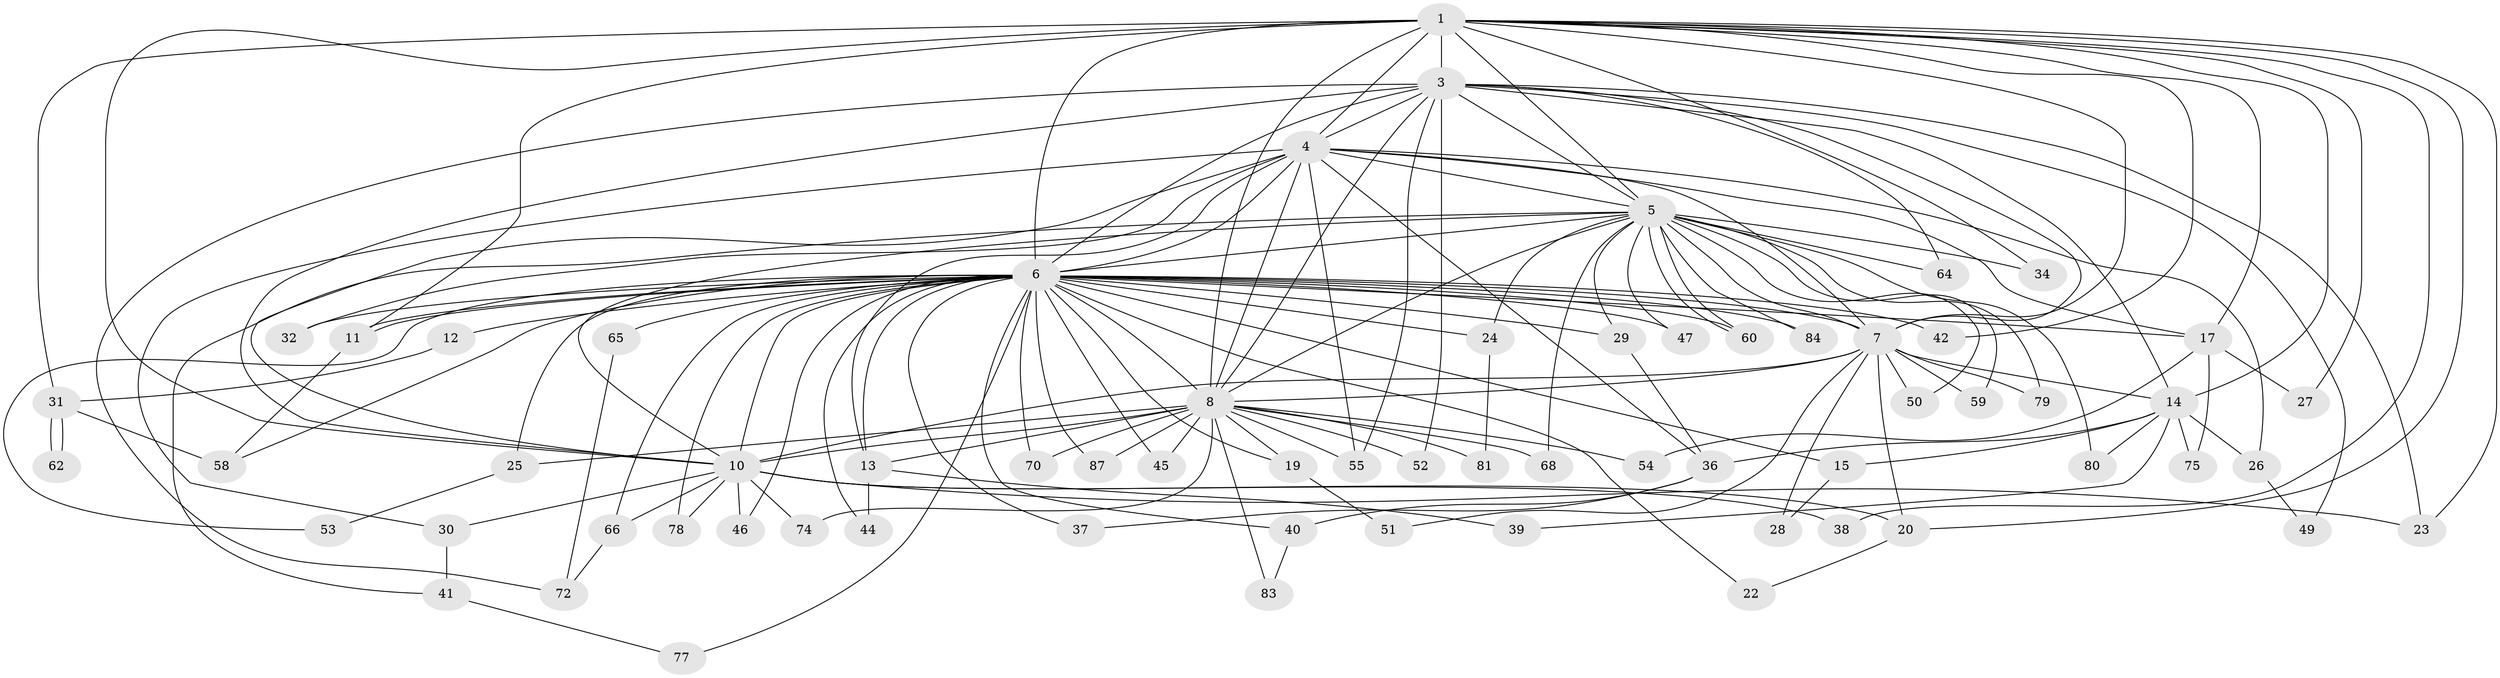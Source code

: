// original degree distribution, {16: 0.022988505747126436, 14: 0.011494252873563218, 17: 0.034482758620689655, 24: 0.022988505747126436, 29: 0.011494252873563218, 23: 0.011494252873563218, 4: 0.08045977011494253, 3: 0.21839080459770116, 10: 0.011494252873563218, 2: 0.5517241379310345, 5: 0.022988505747126436}
// Generated by graph-tools (version 1.1) at 2025/11/02/27/25 16:11:00]
// undirected, 66 vertices, 153 edges
graph export_dot {
graph [start="1"]
  node [color=gray90,style=filled];
  1 [super="+2"];
  3 [super="+33"];
  4 [super="+57"];
  5 [super="+63"];
  6 [super="+9"];
  7 [super="+16"];
  8 [super="+56"];
  10 [super="+76"];
  11 [super="+35"];
  12;
  13 [super="+21"];
  14 [super="+71"];
  15 [super="+67"];
  17 [super="+18"];
  19 [super="+48"];
  20;
  22;
  23 [super="+43"];
  24;
  25;
  26;
  27;
  28;
  29 [super="+86"];
  30;
  31 [super="+69"];
  32;
  34;
  36 [super="+73"];
  37;
  38;
  39;
  40;
  41;
  42;
  44;
  45;
  46;
  47;
  49;
  50;
  51;
  52;
  53;
  54;
  55 [super="+61"];
  58;
  59;
  60 [super="+82"];
  62;
  64;
  65 [super="+85"];
  66;
  68;
  70;
  72;
  74;
  75;
  77;
  78;
  79;
  80;
  81;
  83;
  84;
  87;
  1 -- 3 [weight=2];
  1 -- 4 [weight=2];
  1 -- 5 [weight=2];
  1 -- 6 [weight=4];
  1 -- 7 [weight=3];
  1 -- 8 [weight=3];
  1 -- 10 [weight=2];
  1 -- 20;
  1 -- 27;
  1 -- 34;
  1 -- 42;
  1 -- 38;
  1 -- 14;
  1 -- 17;
  1 -- 23;
  1 -- 31;
  1 -- 11;
  3 -- 4;
  3 -- 5;
  3 -- 6 [weight=2];
  3 -- 7;
  3 -- 8;
  3 -- 10;
  3 -- 14 [weight=2];
  3 -- 52;
  3 -- 55;
  3 -- 64;
  3 -- 72;
  3 -- 49;
  3 -- 23;
  4 -- 5;
  4 -- 6 [weight=3];
  4 -- 7;
  4 -- 8;
  4 -- 10;
  4 -- 26;
  4 -- 30;
  4 -- 32;
  4 -- 36;
  4 -- 17;
  4 -- 13;
  4 -- 55;
  5 -- 6 [weight=2];
  5 -- 7;
  5 -- 8;
  5 -- 10;
  5 -- 24;
  5 -- 29;
  5 -- 34;
  5 -- 41;
  5 -- 47;
  5 -- 50;
  5 -- 59;
  5 -- 60;
  5 -- 60;
  5 -- 64;
  5 -- 79;
  5 -- 80;
  5 -- 84;
  5 -- 68;
  6 -- 7 [weight=2];
  6 -- 8 [weight=2];
  6 -- 10 [weight=2];
  6 -- 11;
  6 -- 11;
  6 -- 12 [weight=2];
  6 -- 13;
  6 -- 19 [weight=2];
  6 -- 25;
  6 -- 32;
  6 -- 37;
  6 -- 40;
  6 -- 42;
  6 -- 46;
  6 -- 47;
  6 -- 65 [weight=2];
  6 -- 78;
  6 -- 84;
  6 -- 66;
  6 -- 70;
  6 -- 77;
  6 -- 15 [weight=2];
  6 -- 17;
  6 -- 22;
  6 -- 87;
  6 -- 24;
  6 -- 29 [weight=2];
  6 -- 44;
  6 -- 45;
  6 -- 53;
  6 -- 58;
  6 -- 60;
  7 -- 8;
  7 -- 10;
  7 -- 20;
  7 -- 28;
  7 -- 50;
  7 -- 51;
  7 -- 59;
  7 -- 79;
  7 -- 14;
  8 -- 10;
  8 -- 13;
  8 -- 19;
  8 -- 25;
  8 -- 45;
  8 -- 52;
  8 -- 54;
  8 -- 55;
  8 -- 68;
  8 -- 70;
  8 -- 74;
  8 -- 81;
  8 -- 83;
  8 -- 87;
  10 -- 23;
  10 -- 30;
  10 -- 38;
  10 -- 46;
  10 -- 66;
  10 -- 74;
  10 -- 78;
  10 -- 20;
  11 -- 58;
  12 -- 31;
  13 -- 44;
  13 -- 39;
  14 -- 15;
  14 -- 26;
  14 -- 36;
  14 -- 39;
  14 -- 75;
  14 -- 80;
  15 -- 28;
  17 -- 75;
  17 -- 27;
  17 -- 54;
  19 -- 51;
  20 -- 22;
  24 -- 81;
  25 -- 53;
  26 -- 49;
  29 -- 36;
  30 -- 41;
  31 -- 62;
  31 -- 62;
  31 -- 58;
  36 -- 37;
  36 -- 40;
  40 -- 83;
  41 -- 77;
  65 -- 72;
  66 -- 72;
}
